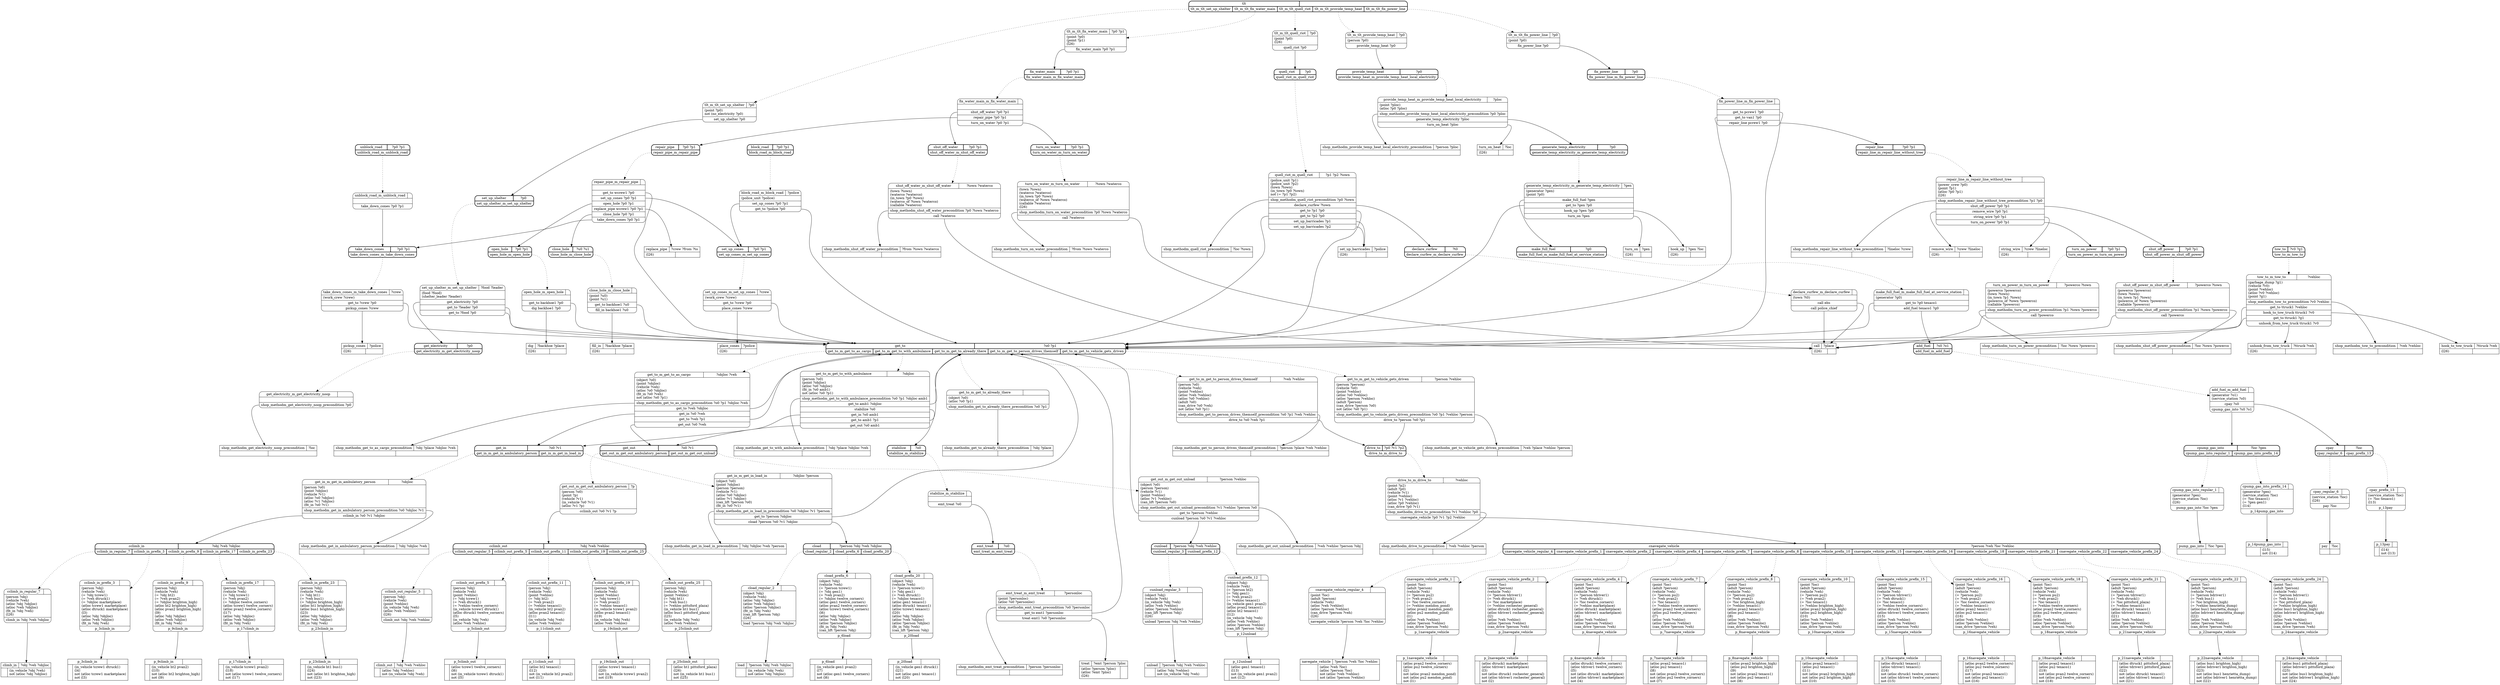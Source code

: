 // Generated by Hype
digraph "somedomain" {
  nodesep=1
  ranksep=1
  // Operators
  node [shape=record]
  "navegate_vehicle" [
    label="{{\N|?person ?veh ?loc ?vehloc}|{|(atloc ?veh ?loc)\l(atloc ?person ?loc)\lnot (atloc ?veh ?vehloc)\lnot (atloc ?person ?vehloc)\l}}"
  ]
  "climb_in" [
    label="{{\N|?obj ?veh ?objloc}|{|(in_vehicle ?obj ?veh)\lnot (atloc ?obj ?objloc)\l}}"
  ]
  "climb_out" [
    label="{{\N|?obj ?veh ?vehloc}|{|(atloc ?obj ?vehloc)\lnot (in_vehicle ?obj ?veh)\l}}"
  ]
  "load" [
    label="{{\N|?person ?obj ?veh ?objloc}|{|(in_vehicle ?obj ?veh)\lnot (atloc ?obj ?objloc)\l}}"
  ]
  "unload" [
    label="{{\N|?person ?obj ?veh ?vehloc}|{|(atloc ?obj ?vehloc)\lnot (in_vehicle ?obj ?veh)\l}}"
  ]
  "treat" [
    label="{{\N|?emt ?person ?ploc}|{(atloc ?person ?ploc)\l(atloc ?emt ?ploc)\l(l26)\l|}}"
  ]
  "call" [
    label="{{\N|?place}|{(l26)\l|}}"
  ]
  "remove_wire" [
    label="{{\N|?crew ?lineloc}|{(l26)\l|}}"
  ]
  "string_wire" [
    label="{{\N|?crew ?lineloc}|{(l26)\l|}}"
  ]
  "hook_up" [
    label="{{\N|?gen ?loc}|{(l26)\l|}}"
  ]
  "turn_on" [
    label="{{\N|?gen}|{(l26)\l|}}"
  ]
  "pay" [
    label="{{\N|?loc}|{|}}"
  ]
  "pump_gas_into" [
    label="{{\N|?loc ?gen}|{|}}"
  ]
  "turn_on_heat" [
    label="{{\N|?loc}|{(l26)\l|}}"
  ]
  "set_up_barricades" [
    label="{{\N|?police}|{(l26)\l|}}"
  ]
  "place_cones" [
    label="{{\N|?police}|{(l26)\l|}}"
  ]
  "pickup_cones" [
    label="{{\N|?police}|{(l26)\l|}}"
  ]
  "hook_to_tow_truck" [
    label="{{\N|?ttruck ?veh}|{(l26)\l|}}"
  ]
  "unhook_from_tow_truck" [
    label="{{\N|?ttruck ?veh}|{(l26)\l|}}"
  ]
  "dig" [
    label="{{\N|?backhoe ?place}|{(l26)\l|}}"
  ]
  "fill_in" [
    label="{{\N|?backhoe ?place}|{(l26)\l|}}"
  ]
  "replace_pipe" [
    label="{{\N|?crew ?from ?to}|{(l26)\l|}}"
  ]
  "p_1navegate_vehicle" [
    label="{{\N|}|{|(atloc pvan2 twelve_corners)\l(atloc pu2 twelve_corners)\l(l2)\lnot (atloc pvan2 mendon_pond)\lnot (atloc pu2 mendon_pond)\lnot (l1)\l}}"
  ]
  "p_2navegate_vehicle" [
    label="{{\N|}|{|(atloc dtruck1 marketplace)\l(atloc tdriver1 marketplace)\l(l3)\lnot (atloc dtruck1 rochester_general)\lnot (atloc tdriver1 rochester_general)\lnot (l2)\l}}"
  ]
  "p_3climb_in" [
    label="{{\N|}|{|(in_vehicle tcrew1 dtruck1)\l(l4)\lnot (atloc tcrew1 marketplace)\lnot (l3)\l}}"
  ]
  "p_4navegate_vehicle" [
    label="{{\N|}|{|(atloc dtruck1 twelve_corners)\l(atloc tdriver1 twelve_corners)\l(l5)\lnot (atloc dtruck1 marketplace)\lnot (atloc tdriver1 marketplace)\lnot (l4)\l}}"
  ]
  "p_5climb_out" [
    label="{{\N|}|{|(atloc tcrew1 twelve_corners)\l(l6)\lnot (in_vehicle tcrew1 dtruck1)\lnot (l5)\l}}"
  ]
  "p_6load" [
    label="{{\N|}|{|(in_vehicle gen1 pvan2)\l(l7)\lnot (atloc gen1 twelve_corners)\lnot (l6)\l}}"
  ]
  "p_7navegate_vehicle" [
    label="{{\N|}|{|(atloc pvan2 texaco1)\l(atloc pu2 texaco1)\l(l8)\lnot (atloc pvan2 twelve_corners)\lnot (atloc pu2 twelve_corners)\lnot (l7)\l}}"
  ]
  "p_8navegate_vehicle" [
    label="{{\N|}|{|(atloc pvan2 brighton_high)\l(atloc pu2 brighton_high)\l(l9)\lnot (atloc pvan2 texaco1)\lnot (atloc pu2 texaco1)\lnot (l8)\l}}"
  ]
  "p_9climb_in" [
    label="{{\N|}|{|(in_vehicle ht2 pvan2)\l(l10)\lnot (atloc ht2 brighton_high)\lnot (l9)\l}}"
  ]
  "p_10navegate_vehicle" [
    label="{{\N|}|{|(atloc pvan2 texaco1)\l(atloc pu2 texaco1)\l(l11)\lnot (atloc pvan2 brighton_high)\lnot (atloc pu2 brighton_high)\lnot (l10)\l}}"
  ]
  "p_11climb_out" [
    label="{{\N|}|{|(atloc ht2 texaco1)\l(l12)\lnot (in_vehicle ht2 pvan2)\lnot (l11)\l}}"
  ]
  "p_12unload" [
    label="{{\N|}|{|(atloc gen1 texaco1)\l(l13)\lnot (in_vehicle gen1 pvan2)\lnot (l12)\l}}"
  ]
  "p_13pay" [
    label="{{\N|}|{|(l14)\lnot (l13)\l}}"
  ]
  "p_14pump_gas_into" [
    label="{{\N|}|{|(l15)\lnot (l14)\l}}"
  ]
  "p_15navegate_vehicle" [
    label="{{\N|}|{|(atloc dtruck1 texaco1)\l(atloc tdriver1 texaco1)\l(l16)\lnot (atloc dtruck1 twelve_corners)\lnot (atloc tdriver1 twelve_corners)\lnot (l15)\l}}"
  ]
  "p_16navegate_vehicle" [
    label="{{\N|}|{|(atloc pvan2 twelve_corners)\l(atloc pu2 twelve_corners)\l(l17)\lnot (atloc pvan2 texaco1)\lnot (atloc pu2 texaco1)\lnot (l16)\l}}"
  ]
  "p_17climb_in" [
    label="{{\N|}|{|(in_vehicle tcrew1 pvan2)\l(l18)\lnot (atloc tcrew1 twelve_corners)\lnot (l17)\l}}"
  ]
  "p_18navegate_vehicle" [
    label="{{\N|}|{|(atloc pvan2 texaco1)\l(atloc pu2 texaco1)\l(l19)\lnot (atloc pvan2 twelve_corners)\lnot (atloc pu2 twelve_corners)\lnot (l18)\l}}"
  ]
  "p_19climb_out" [
    label="{{\N|}|{|(atloc tcrew1 texaco1)\l(l20)\lnot (in_vehicle tcrew1 pvan2)\lnot (l19)\l}}"
  ]
  "p_20load" [
    label="{{\N|}|{|(in_vehicle gen1 dtruck1)\l(l21)\lnot (atloc gen1 texaco1)\lnot (l20)\l}}"
  ]
  "p_21navegate_vehicle" [
    label="{{\N|}|{|(atloc dtruck1 pittsford_plaza)\l(atloc tdriver1 pittsford_plaza)\l(l22)\lnot (atloc dtruck1 texaco1)\lnot (atloc tdriver1 texaco1)\lnot (l21)\l}}"
  ]
  "p_22navegate_vehicle" [
    label="{{\N|}|{|(atloc bus1 brighton_high)\l(atloc bdriver1 brighton_high)\l(l23)\lnot (atloc bus1 henrietta_dump)\lnot (atloc bdriver1 henrietta_dump)\lnot (l22)\l}}"
  ]
  "p_23climb_in" [
    label="{{\N|}|{|(in_vehicle ht1 bus1)\l(l24)\lnot (atloc ht1 brighton_high)\lnot (l23)\l}}"
  ]
  "p_24navegate_vehicle" [
    label="{{\N|}|{|(atloc bus1 pittsford_plaza)\l(atloc bdriver1 pittsford_plaza)\l(l25)\lnot (atloc bus1 brighton_high)\lnot (atloc bdriver1 brighton_high)\lnot (l24)\l}}"
  ]
  "p_25climb_out" [
    label="{{\N|}|{|(atloc ht1 pittsford_plaza)\l(l26)\lnot (in_vehicle ht1 bus1)\lnot (l25)\l}}"
  ]
  "shop_methodm_quell_riot_precondition" [
    label="{{\N|?loc ?town}|{|}}"
  ]
  "shop_methodm_provide_temp_heat_local_electricity_precondition" [
    label="{{\N|?person ?ploc}|{|}}"
  ]
  "shop_methodm_get_electricity_noop_precondition" [
    label="{{\N|?loc}|{|}}"
  ]
  "shop_methodm_tow_to_precondition" [
    label="{{\N|?veh ?vehloc}|{|}}"
  ]
  "shop_methodm_repair_line_without_tree_precondition" [
    label="{{\N|?lineloc ?crew}|{|}}"
  ]
  "shop_methodm_shut_off_power_precondition" [
    label="{{\N|?loc ?town ?powerco}|{|}}"
  ]
  "shop_methodm_turn_on_power_precondition" [
    label="{{\N|?loc ?town ?powerco}|{|}}"
  ]
  "shop_methodm_shut_off_water_precondition" [
    label="{{\N|?from ?town ?waterco}|{|}}"
  ]
  "shop_methodm_turn_on_water_precondition" [
    label="{{\N|?from ?town ?waterco}|{|}}"
  ]
  "shop_methodm_emt_treat_precondition" [
    label="{{\N|?person ?personloc}|{|}}"
  ]
  "shop_methodm_get_to_already_there_precondition" [
    label="{{\N|?obj ?place}|{|}}"
  ]
  "shop_methodm_get_to_person_drives_themself_precondition" [
    label="{{\N|?person ?place ?veh ?vehloc}|{|}}"
  ]
  "shop_methodm_get_to_vehicle_gets_driven_precondition" [
    label="{{\N|?veh ?place ?vehloc ?person}|{|}}"
  ]
  "shop_methodm_get_to_as_cargo_precondition" [
    label="{{\N|?obj ?place ?objloc ?veh}|{|}}"
  ]
  "shop_methodm_get_to_with_ambulance_precondition" [
    label="{{\N|?obj ?place ?objloc ?veh}|{|}}"
  ]
  "shop_methodm_drive_to_precondition" [
    label="{{\N|?veh ?vehloc ?person}|{|}}"
  ]
  "shop_methodm_get_in_ambulatory_person_precondition" [
    label="{{\N|?obj ?objloc ?veh}|{|}}"
  ]
  "shop_methodm_get_in_load_in_precondition" [
    label="{{\N|?obj ?objloc ?veh ?person}|{|}}"
  ]
  "shop_methodm_get_out_unload_precondition" [
    label="{{\N|?veh ?vehloc ?person ?obj}|{|}}"
  ]
  // Methods
  node [shape=Mrecord]
  "tlt" [
    style=bold
    label="{{\N|}|{<0>tlt_m_tlt_set_up_shelter|<1>tlt_m_tlt_fix_water_main|<2>tlt_m_tlt_quell_riot|<3>tlt_m_tlt_provide_temp_heat|<4>tlt_m_tlt_fix_power_line}}"
  ]
  "tlt_m_tlt_set_up_shelter" [
    label="{{\N|?p0}|(point ?p0)\lnot (no_electricity ?p0)\l|<0>set_up_shelter ?p0}"
  ]
  "tlt":0 -> "tlt_m_tlt_set_up_shelter" [style=dotted]
  "tlt_m_tlt_set_up_shelter":0 -> "set_up_shelter"
  "tlt_m_tlt_fix_water_main" [
    label="{{\N|?p0 ?p1}|(point ?p0)\l(point ?p1)\l(l26)\l|<0>fix_water_main ?p0 ?p1}"
  ]
  "tlt":1 -> "tlt_m_tlt_fix_water_main" [style=dotted]
  "tlt_m_tlt_fix_water_main":0 -> "fix_water_main"
  "tlt_m_tlt_quell_riot" [
    label="{{\N|?p0}|(point ?p0)\l(l26)\l|<0>quell_riot ?p0}"
  ]
  "tlt":2 -> "tlt_m_tlt_quell_riot" [style=dotted]
  "tlt_m_tlt_quell_riot":0 -> "quell_riot"
  "tlt_m_tlt_provide_temp_heat" [
    label="{{\N|?p0}|(person ?p0)\l|<0>provide_temp_heat ?p0}"
  ]
  "tlt":3 -> "tlt_m_tlt_provide_temp_heat" [style=dotted]
  "tlt_m_tlt_provide_temp_heat":0 -> "provide_temp_heat"
  "tlt_m_tlt_fix_power_line" [
    label="{{\N|?p0}|(point ?p0)\l|<0>fix_power_line ?p0}"
  ]
  "tlt":4 -> "tlt_m_tlt_fix_power_line" [style=dotted]
  "tlt_m_tlt_fix_power_line":0 -> "fix_power_line"
  "set_up_shelter" [
    style=bold
    label="{{\N|?p0}|{<0>set_up_shelter_m_set_up_shelter}}"
  ]
  "set_up_shelter_m_set_up_shelter" [
    label="{{\N|?food ?leader}|(food ?food)\l(shelter_leader ?leader)\l|<0>get_electricity ?p0|<1>get_to ?leader ?p0|<2>get_to ?food ?p0}"
  ]
  "set_up_shelter":0 -> "set_up_shelter_m_set_up_shelter" [style=dotted]
  "set_up_shelter_m_set_up_shelter":0 -> "get_electricity"
  "set_up_shelter_m_set_up_shelter":1 -> "get_to"
  "set_up_shelter_m_set_up_shelter":2 -> "get_to"
  "fix_water_main" [
    style=bold
    label="{{\N|?p0 ?p1}|{<0>fix_water_main_m_fix_water_main}}"
  ]
  "fix_water_main_m_fix_water_main" [
    label="{{\N|}||<0>shut_off_water ?p0 ?p1|<1>repair_pipe ?p0 ?p1|<2>turn_on_water ?p0 ?p1}"
  ]
  "fix_water_main":0 -> "fix_water_main_m_fix_water_main" [style=dotted]
  "fix_water_main_m_fix_water_main":0 -> "shut_off_water"
  "fix_water_main_m_fix_water_main":1 -> "repair_pipe"
  "fix_water_main_m_fix_water_main":2 -> "turn_on_water"
  "quell_riot" [
    style=bold
    label="{{\N|?p0}|{<0>quell_riot_m_quell_riot}}"
  ]
  "quell_riot_m_quell_riot" [
    label="{{\N|?p1 ?p2 ?town}|(police_unit ?p1)\l(police_unit ?p2)\l(town ?town)\l(in_town ?p0 ?town)\lnot (= ?p1 ?p2)\l|<0>shop_methodm_quell_riot_precondition ?p0 ?town|<1>declare_curfew ?town|<2>get_to ?p1 ?p0|<3>get_to ?p2 ?p0|<4>set_up_barricades ?p1|<5>set_up_barricades ?p2}"
  ]
  "quell_riot":0 -> "quell_riot_m_quell_riot" [style=dotted]
  "quell_riot_m_quell_riot":0 -> "shop_methodm_quell_riot_precondition"
  "quell_riot_m_quell_riot":1 -> "declare_curfew"
  "quell_riot_m_quell_riot":2 -> "get_to"
  "quell_riot_m_quell_riot":3 -> "get_to"
  "quell_riot_m_quell_riot":4 -> "set_up_barricades"
  "quell_riot_m_quell_riot":5 -> "set_up_barricades"
  "provide_temp_heat" [
    style=bold
    label="{{\N|?p0}|{<0>provide_temp_heat_m_provide_temp_heat_local_electricity}}"
  ]
  "provide_temp_heat_m_provide_temp_heat_local_electricity" [
    label="{{\N|?ploc}|(point ?ploc)\l(atloc ?p0 ?ploc)\l|<0>shop_methodm_provide_temp_heat_local_electricity_precondition ?p0 ?ploc|<1>generate_temp_electricity ?ploc|<2>turn_on_heat ?ploc}"
  ]
  "provide_temp_heat":0 -> "provide_temp_heat_m_provide_temp_heat_local_electricity" [style=dotted]
  "provide_temp_heat_m_provide_temp_heat_local_electricity":0 -> "shop_methodm_provide_temp_heat_local_electricity_precondition"
  "provide_temp_heat_m_provide_temp_heat_local_electricity":1 -> "generate_temp_electricity"
  "provide_temp_heat_m_provide_temp_heat_local_electricity":2 -> "turn_on_heat"
  "fix_power_line" [
    style=bold
    label="{{\N|?p0}|{<0>fix_power_line_m_fix_power_line}}"
  ]
  "fix_power_line_m_fix_power_line" [
    label="{{\N|}||<0>get_to pcrew1 ?p0|<1>get_to van1 ?p0|<2>repair_line pcrew1 ?p0}"
  ]
  "fix_power_line":0 -> "fix_power_line_m_fix_power_line" [style=dotted]
  "fix_power_line_m_fix_power_line":0 -> "get_to"
  "fix_power_line_m_fix_power_line":1 -> "get_to"
  "fix_power_line_m_fix_power_line":2 -> "repair_line"
  "turn_on_power" [
    style=bold
    label="{{\N|?p0 ?p1}|{<0>turn_on_power_m_turn_on_power}}"
  ]
  "turn_on_power_m_turn_on_power" [
    label="{{\N|?powerco ?town}|(powerco ?powerco)\l(town ?town)\l(in_town ?p1 ?town)\l(powerco_of ?town ?powerco)\l(callable ?powerco)\l|<0>shop_methodm_turn_on_power_precondition ?p1 ?town ?powerco|<1>call ?powerco}"
  ]
  "turn_on_power":0 -> "turn_on_power_m_turn_on_power" [style=dotted]
  "turn_on_power_m_turn_on_power":0 -> "shop_methodm_turn_on_power_precondition"
  "turn_on_power_m_turn_on_power":1 -> "call"
  "close_hole" [
    style=bold
    label="{{\N|?u0 ?u1}|{<0>close_hole_m_close_hole}}"
  ]
  "close_hole_m_close_hole" [
    label="{{\N|}|(point ?u0)\l(point ?u1)\l|<0>get_to backhoe1 ?u0|<1>fill_in backhoe1 ?u0}"
  ]
  "close_hole":0 -> "close_hole_m_close_hole" [style=dotted]
  "close_hole_m_close_hole":0 -> "get_to"
  "close_hole_m_close_hole":1 -> "fill_in"
  "set_up_cones" [
    style=bold
    label="{{\N|?p0 ?p1}|{<0>set_up_cones_m_set_up_cones}}"
  ]
  "set_up_cones_m_set_up_cones" [
    label="{{\N|?crew}|(work_crew ?crew)\l|<0>get_to ?crew ?p0|<1>place_cones ?crew}"
  ]
  "set_up_cones":0 -> "set_up_cones_m_set_up_cones" [style=dotted]
  "set_up_cones_m_set_up_cones":0 -> "get_to"
  "set_up_cones_m_set_up_cones":1 -> "place_cones"
  "get_in" [
    style=bold
    label="{{\N|?o0 ?v1}|{<0>get_in_m_get_in_ambulatory_person|<1>get_in_m_get_in_load_in}}"
  ]
  "get_in_m_get_in_ambulatory_person" [
    label="{{\N|?objloc}|(person ?o0)\l(point ?objloc)\l(vehicle ?v1)\l(atloc ?o0 ?objloc)\l(atloc ?v1 ?objloc)\l(fit_in ?o0 ?v1)\l|<0>shop_methodm_get_in_ambulatory_person_precondition ?o0 ?objloc ?v1|<1>cclimb_in ?o0 ?v1 ?objloc}"
  ]
  "get_in":0 -> "get_in_m_get_in_ambulatory_person" [style=dotted]
  "get_in_m_get_in_ambulatory_person":0 -> "shop_methodm_get_in_ambulatory_person_precondition"
  "get_in_m_get_in_ambulatory_person":1 -> "cclimb_in"
  "get_in_m_get_in_load_in" [
    label="{{\N|?objloc ?person}|(object ?o0)\l(point ?objloc)\l(person ?person)\l(vehicle ?v1)\l(atloc ?o0 ?objloc)\l(atloc ?v1 ?objloc)\l(can_lift ?person ?o0)\l(fit_in ?o0 ?v1)\l|<0>shop_methodm_get_in_load_in_precondition ?o0 ?objloc ?v1 ?person|<1>get_to ?person ?objloc|<2>cload ?person ?o0 ?v1 ?objloc}"
  ]
  "get_in":1 -> "get_in_m_get_in_load_in" [style=dotted]
  "get_in_m_get_in_load_in":0 -> "shop_methodm_get_in_load_in_precondition"
  "get_in_m_get_in_load_in":1 -> "get_to"
  "get_in_m_get_in_load_in":2 -> "cload"
  "get_to" [
    style=bold
    label="{{\N|?o0 ?p1}|{<0>get_to_m_get_to_as_cargo|<1>get_to_m_get_to_with_ambulance|<2>get_to_m_get_to_already_there|<3>get_to_m_get_to_person_drives_themself|<4>get_to_m_get_to_vehicle_gets_driven}}"
  ]
  "get_to_m_get_to_as_cargo" [
    label="{{\N|?objloc ?veh}|(object ?o0)\l(point ?objloc)\l(vehicle ?veh)\l(atloc ?o0 ?objloc)\l(fit_in ?o0 ?veh)\lnot (atloc ?o0 ?p1)\l|<0>shop_methodm_get_to_as_cargo_precondition ?o0 ?p1 ?objloc ?veh|<1>get_to ?veh ?objloc|<2>get_in ?o0 ?veh|<3>get_to ?veh ?p1|<4>get_out ?o0 ?veh}"
  ]
  "get_to":0 -> "get_to_m_get_to_as_cargo" [style=dotted]
  "get_to_m_get_to_as_cargo":0 -> "shop_methodm_get_to_as_cargo_precondition"
  "get_to_m_get_to_as_cargo":1 -> "get_to"
  "get_to_m_get_to_as_cargo":2 -> "get_in"
  "get_to_m_get_to_as_cargo":3 -> "get_to"
  "get_to_m_get_to_as_cargo":4 -> "get_out"
  "get_to_m_get_to_with_ambulance" [
    label="{{\N|?objloc}|(person ?o0)\l(point ?objloc)\l(atloc ?o0 ?objloc)\l(fit_in ?o0 amb1)\lnot (atloc ?o0 ?p1)\l|<0>shop_methodm_get_to_with_ambulance_precondition ?o0 ?p1 ?objloc amb1|<1>get_to amb1 ?objloc|<2>stabilize ?o0|<3>get_in ?o0 amb1|<4>get_to amb1 ?p1|<5>get_out ?o0 amb1}"
  ]
  "get_to":1 -> "get_to_m_get_to_with_ambulance" [style=dotted]
  "get_to_m_get_to_with_ambulance":0 -> "shop_methodm_get_to_with_ambulance_precondition"
  "get_to_m_get_to_with_ambulance":1 -> "get_to"
  "get_to_m_get_to_with_ambulance":2 -> "stabilize"
  "get_to_m_get_to_with_ambulance":3 -> "get_in"
  "get_to_m_get_to_with_ambulance":4 -> "get_to"
  "get_to_m_get_to_with_ambulance":5 -> "get_out"
  "get_to_m_get_to_already_there" [
    label="{{\N|}|(object ?o0)\l(atloc ?o0 ?p1)\l|<0>shop_methodm_get_to_already_there_precondition ?o0 ?p1}"
  ]
  "get_to":2 -> "get_to_m_get_to_already_there" [style=dotted]
  "get_to_m_get_to_already_there":0 -> "shop_methodm_get_to_already_there_precondition"
  "get_to_m_get_to_person_drives_themself" [
    label="{{\N|?veh ?vehloc}|(person ?o0)\l(vehicle ?veh)\l(point ?vehloc)\l(atloc ?veh ?vehloc)\l(atloc ?o0 ?vehloc)\l(adult ?o0)\l(can_drive ?o0 ?veh)\lnot (atloc ?o0 ?p1)\l|<0>shop_methodm_get_to_person_drives_themself_precondition ?o0 ?p1 ?veh ?vehloc|<1>drive_to ?o0 ?veh ?p1}"
  ]
  "get_to":3 -> "get_to_m_get_to_person_drives_themself" [style=dotted]
  "get_to_m_get_to_person_drives_themself":0 -> "shop_methodm_get_to_person_drives_themself_precondition"
  "get_to_m_get_to_person_drives_themself":1 -> "drive_to"
  "get_to_m_get_to_vehicle_gets_driven" [
    label="{{\N|?person ?vehloc}|(person ?person)\l(vehicle ?o0)\l(point ?vehloc)\l(atloc ?o0 ?vehloc)\l(atloc ?person ?vehloc)\l(adult ?person)\l(can_drive ?person ?o0)\lnot (atloc ?o0 ?p1)\l|<0>shop_methodm_get_to_vehicle_gets_driven_precondition ?o0 ?p1 ?vehloc ?person|<1>drive_to ?person ?o0 ?p1}"
  ]
  "get_to":4 -> "get_to_m_get_to_vehicle_gets_driven" [style=dotted]
  "get_to_m_get_to_vehicle_gets_driven":0 -> "shop_methodm_get_to_vehicle_gets_driven_precondition"
  "get_to_m_get_to_vehicle_gets_driven":1 -> "drive_to"
  "block_road" [
    style=bold
    label="{{\N|?p0 ?p1}|{<0>block_road_m_block_road}}"
  ]
  "block_road_m_block_road" [
    label="{{\N|?police}|(police_unit ?police)\l|<0>set_up_cones ?p0 ?p1|<1>get_to ?police ?p0}"
  ]
  "block_road":0 -> "block_road_m_block_road" [style=dotted]
  "block_road_m_block_road":0 -> "set_up_cones"
  "block_road_m_block_road":1 -> "get_to"
  "take_down_cones" [
    style=bold
    label="{{\N|?p0 ?p1}|{<0>take_down_cones_m_take_down_cones}}"
  ]
  "take_down_cones_m_take_down_cones" [
    label="{{\N|?crew}|(work_crew ?crew)\l|<0>get_to ?crew ?p0|<1>pickup_cones ?crew}"
  ]
  "take_down_cones":0 -> "take_down_cones_m_take_down_cones" [style=dotted]
  "take_down_cones_m_take_down_cones":0 -> "get_to"
  "take_down_cones_m_take_down_cones":1 -> "pickup_cones"
  "shut_off_power" [
    style=bold
    label="{{\N|?p0 ?p1}|{<0>shut_off_power_m_shut_off_power}}"
  ]
  "shut_off_power_m_shut_off_power" [
    label="{{\N|?powerco ?town}|(powerco ?powerco)\l(town ?town)\l(in_town ?p1 ?town)\l(powerco_of ?town ?powerco)\l(callable ?powerco)\l|<0>shop_methodm_shut_off_power_precondition ?p1 ?town ?powerco|<1>call ?powerco}"
  ]
  "shut_off_power":0 -> "shut_off_power_m_shut_off_power" [style=dotted]
  "shut_off_power_m_shut_off_power":0 -> "shop_methodm_shut_off_power_precondition"
  "shut_off_power_m_shut_off_power":1 -> "call"
  "open_hole" [
    style=bold
    label="{{\N|?p0 ?p1}|{<0>open_hole_m_open_hole}}"
  ]
  "open_hole_m_open_hole" [
    label="{{\N|}||<0>get_to backhoe1 ?p0|<1>dig backhoe1 ?p0}"
  ]
  "open_hole":0 -> "open_hole_m_open_hole" [style=dotted]
  "open_hole_m_open_hole":0 -> "get_to"
  "open_hole_m_open_hole":1 -> "dig"
  "declare_curfew" [
    style=bold
    label="{{\N|?t0}|{<0>declare_curfew_m_declare_curfew}}"
  ]
  "declare_curfew_m_declare_curfew" [
    label="{{\N|}|(town ?t0)\l|<0>call ebs|<1>call police_chief}"
  ]
  "declare_curfew":0 -> "declare_curfew_m_declare_curfew" [style=dotted]
  "declare_curfew_m_declare_curfew":0 -> "call"
  "declare_curfew_m_declare_curfew":1 -> "call"
  "turn_on_water" [
    style=bold
    label="{{\N|?p0 ?p1}|{<0>turn_on_water_m_turn_on_water}}"
  ]
  "turn_on_water_m_turn_on_water" [
    label="{{\N|?town ?waterco}|(town ?town)\l(waterco ?waterco)\l(in_town ?p0 ?town)\l(waterco_of ?town ?waterco)\l(callable ?waterco)\l(l26)\l|<0>shop_methodm_turn_on_water_precondition ?p0 ?town ?waterco|<1>call ?waterco}"
  ]
  "turn_on_water":0 -> "turn_on_water_m_turn_on_water" [style=dotted]
  "turn_on_water_m_turn_on_water":0 -> "shop_methodm_turn_on_water_precondition"
  "turn_on_water_m_turn_on_water":1 -> "call"
  "shut_off_water" [
    style=bold
    label="{{\N|?p0 ?p1}|{<0>shut_off_water_m_shut_off_water}}"
  ]
  "shut_off_water_m_shut_off_water" [
    label="{{\N|?town ?waterco}|(town ?town)\l(waterco ?waterco)\l(in_town ?p0 ?town)\l(waterco_of ?town ?waterco)\l(callable ?waterco)\l|<0>shop_methodm_shut_off_water_precondition ?p0 ?town ?waterco|<1>call ?waterco}"
  ]
  "shut_off_water":0 -> "shut_off_water_m_shut_off_water" [style=dotted]
  "shut_off_water_m_shut_off_water":0 -> "shop_methodm_shut_off_water_precondition"
  "shut_off_water_m_shut_off_water":1 -> "call"
  "drive_to" [
    style=bold
    label="{{\N|?p0 ?v1 ?p2}|{<0>drive_to_m_drive_to}}"
  ]
  "drive_to_m_drive_to" [
    label="{{\N|?vehloc}|(point ?p2)\l(adult ?p0)\l(vehicle ?v1)\l(point ?vehloc)\l(atloc ?v1 ?vehloc)\l(atloc ?p0 ?vehloc)\l(can_drive ?p0 ?v1)\l|<0>shop_methodm_drive_to_precondition ?v1 ?vehloc ?p0|<1>cnavegate_vehicle ?p0 ?v1 ?p2 ?vehloc}"
  ]
  "drive_to":0 -> "drive_to_m_drive_to" [style=dotted]
  "drive_to_m_drive_to":0 -> "shop_methodm_drive_to_precondition"
  "drive_to_m_drive_to":1 -> "cnavegate_vehicle"
  "stabilize" [
    style=bold
    label="{{\N|?o0}|{<0>stabilize_m_stabilize}}"
  ]
  "stabilize_m_stabilize" [
    label="{{\N|}||<0>emt_treat ?o0}"
  ]
  "stabilize":0 -> "stabilize_m_stabilize" [style=dotted]
  "stabilize_m_stabilize":0 -> "emt_treat"
  "unblock_road" [
    style=bold
    label="{{\N|?p0 ?p1}|{<0>unblock_road_m_unblock_road}}"
  ]
  "unblock_road_m_unblock_road" [
    label="{{\N|}||<0>take_down_cones ?p0 ?p1}"
  ]
  "unblock_road":0 -> "unblock_road_m_unblock_road" [style=dotted]
  "unblock_road_m_unblock_road":0 -> "take_down_cones"
  "tow_to" [
    style=bold
    label="{{\N|?v0 ?g1}|{<0>tow_to_m_tow_to}}"
  ]
  "tow_to_m_tow_to" [
    label="{{\N|?vehloc}|(garbage_dump ?g1)\l(vehicle ?v0)\l(point ?vehloc)\l(atloc ?v0 ?vehloc)\l(point ?g1)\l|<0>shop_methodm_tow_to_precondition ?v0 ?vehloc|<1>get_to ttruck1 ?vehloc|<2>hook_to_tow_truck ttruck1 ?v0|<3>get_to ttruck1 ?g1|<4>unhook_from_tow_truck ttruck1 ?v0}"
  ]
  "tow_to":0 -> "tow_to_m_tow_to" [style=dotted]
  "tow_to_m_tow_to":0 -> "shop_methodm_tow_to_precondition"
  "tow_to_m_tow_to":1 -> "get_to"
  "tow_to_m_tow_to":2 -> "hook_to_tow_truck"
  "tow_to_m_tow_to":3 -> "get_to"
  "tow_to_m_tow_to":4 -> "unhook_from_tow_truck"
  "repair_line" [
    style=bold
    label="{{\N|?p0 ?p1}|{<0>repair_line_m_repair_line_without_tree}}"
  ]
  "repair_line_m_repair_line_without_tree" [
    label="{{\N|}|(power_crew ?p0)\l(point ?p1)\l(atloc ?p0 ?p1)\l(l26)\l|<0>shop_methodm_repair_line_without_tree_precondition ?p1 ?p0|<1>shut_off_power ?p0 ?p1|<2>remove_wire ?p0 ?p1|<3>string_wire ?p0 ?p1|<4>turn_on_power ?p0 ?p1}"
  ]
  "repair_line":0 -> "repair_line_m_repair_line_without_tree" [style=dotted]
  "repair_line_m_repair_line_without_tree":0 -> "shop_methodm_repair_line_without_tree_precondition"
  "repair_line_m_repair_line_without_tree":1 -> "shut_off_power"
  "repair_line_m_repair_line_without_tree":2 -> "remove_wire"
  "repair_line_m_repair_line_without_tree":3 -> "string_wire"
  "repair_line_m_repair_line_without_tree":4 -> "turn_on_power"
  "add_fuel" [
    style=bold
    label="{{\N|?s0 ?o1}|{<0>add_fuel_m_add_fuel}}"
  ]
  "add_fuel_m_add_fuel" [
    label="{{\N|}|(generator ?o1)\l(service_station ?s0)\l|<0>cpay ?s0|<1>cpump_gas_into ?s0 ?o1}"
  ]
  "add_fuel":0 -> "add_fuel_m_add_fuel" [style=dotted]
  "add_fuel_m_add_fuel":0 -> "cpay"
  "add_fuel_m_add_fuel":1 -> "cpump_gas_into"
  "get_out" [
    style=bold
    label="{{\N|?o0 ?v1}|{<0>get_out_m_get_out_ambulatory_person|<1>get_out_m_get_out_unload}}"
  ]
  "get_out_m_get_out_ambulatory_person" [
    label="{{\N|?p}|(person ?o0)\l(point ?p)\l(vehicle ?v1)\l(in_vehicle ?o0 ?v1)\l(atloc ?v1 ?p)\l|<0>cclimb_out ?o0 ?v1 ?p}"
  ]
  "get_out":0 -> "get_out_m_get_out_ambulatory_person" [style=dotted]
  "get_out_m_get_out_ambulatory_person":0 -> "cclimb_out"
  "get_out_m_get_out_unload" [
    label="{{\N|?person ?vehloc}|(object ?o0)\l(person ?person)\l(vehicle ?v1)\l(point ?vehloc)\l(atloc ?v1 ?vehloc)\l(can_lift ?person ?o0)\l|<0>shop_methodm_get_out_unload_precondition ?v1 ?vehloc ?person ?o0|<1>get_to ?person ?vehloc|<2>cunload ?person ?o0 ?v1 ?vehloc}"
  ]
  "get_out":1 -> "get_out_m_get_out_unload" [style=dotted]
  "get_out_m_get_out_unload":0 -> "shop_methodm_get_out_unload_precondition"
  "get_out_m_get_out_unload":1 -> "get_to"
  "get_out_m_get_out_unload":2 -> "cunload"
  "repair_pipe" [
    style=bold
    label="{{\N|?p0 ?p1}|{<0>repair_pipe_m_repair_pipe}}"
  ]
  "repair_pipe_m_repair_pipe" [
    label="{{\N|}||<0>get_to wcrew1 ?p0|<1>set_up_cones ?p0 ?p1|<2>open_hole ?p0 ?p1|<3>replace_pipe wcrew1 ?p0 ?p1|<4>close_hole ?p0 ?p1|<5>take_down_cones ?p0 ?p1}"
  ]
  "repair_pipe":0 -> "repair_pipe_m_repair_pipe" [style=dotted]
  "repair_pipe_m_repair_pipe":0 -> "get_to"
  "repair_pipe_m_repair_pipe":1 -> "set_up_cones"
  "repair_pipe_m_repair_pipe":2 -> "open_hole"
  "repair_pipe_m_repair_pipe":3 -> "replace_pipe"
  "repair_pipe_m_repair_pipe":4 -> "close_hole"
  "repair_pipe_m_repair_pipe":5 -> "take_down_cones"
  "get_electricity" [
    style=bold
    label="{{\N|?p0}|{<0>get_electricity_m_get_electricity_noop}}"
  ]
  "get_electricity_m_get_electricity_noop" [
    label="{{\N|}||<0>shop_methodm_get_electricity_noop_precondition ?p0}"
  ]
  "get_electricity":0 -> "get_electricity_m_get_electricity_noop" [style=dotted]
  "get_electricity_m_get_electricity_noop":0 -> "shop_methodm_get_electricity_noop_precondition"
  "generate_temp_electricity" [
    style=bold
    label="{{\N|?p0}|{<0>generate_temp_electricity_m_generate_temp_electricity}}"
  ]
  "generate_temp_electricity_m_generate_temp_electricity" [
    label="{{\N|?gen}|(generator ?gen)\l(point ?p0)\l|<0>make_full_fuel ?gen|<1>get_to ?gen ?p0|<2>hook_up ?gen ?p0|<3>turn_on ?gen}"
  ]
  "generate_temp_electricity":0 -> "generate_temp_electricity_m_generate_temp_electricity" [style=dotted]
  "generate_temp_electricity_m_generate_temp_electricity":0 -> "make_full_fuel"
  "generate_temp_electricity_m_generate_temp_electricity":1 -> "get_to"
  "generate_temp_electricity_m_generate_temp_electricity":2 -> "hook_up"
  "generate_temp_electricity_m_generate_temp_electricity":3 -> "turn_on"
  "emt_treat" [
    style=bold
    label="{{\N|?o0}|{<0>emt_treat_m_emt_treat}}"
  ]
  "emt_treat_m_emt_treat" [
    label="{{\N|?personloc}|(point ?personloc)\l(atloc ?o0 ?personloc)\l|<0>shop_methodm_emt_treat_precondition ?o0 ?personloc|<1>get_to emt1 ?personloc|<2>treat emt1 ?o0 ?personloc}"
  ]
  "emt_treat":0 -> "emt_treat_m_emt_treat" [style=dotted]
  "emt_treat_m_emt_treat":0 -> "shop_methodm_emt_treat_precondition"
  "emt_treat_m_emt_treat":1 -> "get_to"
  "emt_treat_m_emt_treat":2 -> "treat"
  "make_full_fuel" [
    style=bold
    label="{{\N|?g0}|{<0>make_full_fuel_m_make_full_fuel_at_service_station}}"
  ]
  "make_full_fuel_m_make_full_fuel_at_service_station" [
    label="{{\N|}|(generator ?g0)\l|<0>get_to ?g0 texaco1|<1>add_fuel texaco1 ?g0}"
  ]
  "make_full_fuel":0 -> "make_full_fuel_m_make_full_fuel_at_service_station" [style=dotted]
  "make_full_fuel_m_make_full_fuel_at_service_station":0 -> "get_to"
  "make_full_fuel_m_make_full_fuel_at_service_station":1 -> "add_fuel"
  "cnavegate_vehicle" [
    style=bold
    label="{{\N|?person ?veh ?loc ?vehloc}|{<0>cnavegate_vehicle_regular_4|<1>cnavegate_vehicle_prefix_1|<2>cnavegate_vehicle_prefix_2|<3>cnavegate_vehicle_prefix_4|<4>cnavegate_vehicle_prefix_7|<5>cnavegate_vehicle_prefix_8|<6>cnavegate_vehicle_prefix_10|<7>cnavegate_vehicle_prefix_15|<8>cnavegate_vehicle_prefix_16|<9>cnavegate_vehicle_prefix_18|<10>cnavegate_vehicle_prefix_21|<11>cnavegate_vehicle_prefix_22|<12>cnavegate_vehicle_prefix_24}}"
  ]
  "cnavegate_vehicle_regular_4" [
    label="{{\N|}|(point ?loc)\l(adult ?person)\l(vehicle ?veh)\l(atloc ?veh ?vehloc)\l(atloc ?person ?vehloc)\l(can_drive ?person ?veh)\l(l26)\l|<0>navegate_vehicle ?person ?veh ?loc ?vehloc}"
  ]
  "cnavegate_vehicle":0 -> "cnavegate_vehicle_regular_4" [style=dotted]
  "cnavegate_vehicle_regular_4":0 -> "navegate_vehicle"
  "cnavegate_vehicle_prefix_1" [
    label="{{\N|}|(point ?loc)\l(adult ?person)\l(vehicle ?veh)\l(= ?person pu2)\l(= ?veh pvan2)\l(= ?loc twelve_corners)\l(= ?vehloc mendon_pond)\l(atloc pvan2 mendon_pond)\l(atloc pu2 mendon_pond)\l(l1)\l(atloc ?veh ?vehloc)\l(atloc ?person ?vehloc)\l(can_drive ?person ?veh)\l|<0>p_1navegate_vehicle}"
  ]
  "cnavegate_vehicle":1 -> "cnavegate_vehicle_prefix_1" [style=dotted]
  "cnavegate_vehicle_prefix_1":0 -> "p_1navegate_vehicle"
  "cnavegate_vehicle_prefix_2" [
    label="{{\N|}|(point ?loc)\l(adult ?person)\l(vehicle ?veh)\l(= ?person tdriver1)\l(= ?veh dtruck1)\l(= ?loc marketplace)\l(= ?vehloc rochester_general)\l(atloc dtruck1 rochester_general)\l(atloc tdriver1 rochester_general)\l(l2)\l(atloc ?veh ?vehloc)\l(atloc ?person ?vehloc)\l(can_drive ?person ?veh)\l|<0>p_2navegate_vehicle}"
  ]
  "cnavegate_vehicle":2 -> "cnavegate_vehicle_prefix_2" [style=dotted]
  "cnavegate_vehicle_prefix_2":0 -> "p_2navegate_vehicle"
  "cnavegate_vehicle_prefix_4" [
    label="{{\N|}|(point ?loc)\l(adult ?person)\l(vehicle ?veh)\l(= ?person tdriver1)\l(= ?veh dtruck1)\l(= ?loc twelve_corners)\l(= ?vehloc marketplace)\l(atloc dtruck1 marketplace)\l(atloc tdriver1 marketplace)\l(l4)\l(atloc ?veh ?vehloc)\l(atloc ?person ?vehloc)\l(can_drive ?person ?veh)\l|<0>p_4navegate_vehicle}"
  ]
  "cnavegate_vehicle":3 -> "cnavegate_vehicle_prefix_4" [style=dotted]
  "cnavegate_vehicle_prefix_4":0 -> "p_4navegate_vehicle"
  "cnavegate_vehicle_prefix_7" [
    label="{{\N|}|(point ?loc)\l(adult ?person)\l(vehicle ?veh)\l(= ?person pu2)\l(= ?veh pvan2)\l(= ?loc texaco1)\l(= ?vehloc twelve_corners)\l(atloc pvan2 twelve_corners)\l(atloc pu2 twelve_corners)\l(l7)\l(atloc ?veh ?vehloc)\l(atloc ?person ?vehloc)\l(can_drive ?person ?veh)\l|<0>p_7navegate_vehicle}"
  ]
  "cnavegate_vehicle":4 -> "cnavegate_vehicle_prefix_7" [style=dotted]
  "cnavegate_vehicle_prefix_7":0 -> "p_7navegate_vehicle"
  "cnavegate_vehicle_prefix_8" [
    label="{{\N|}|(point ?loc)\l(adult ?person)\l(vehicle ?veh)\l(= ?person pu2)\l(= ?veh pvan2)\l(= ?loc brighton_high)\l(= ?vehloc texaco1)\l(atloc pvan2 texaco1)\l(atloc pu2 texaco1)\l(l8)\l(atloc ?veh ?vehloc)\l(atloc ?person ?vehloc)\l(can_drive ?person ?veh)\l|<0>p_8navegate_vehicle}"
  ]
  "cnavegate_vehicle":5 -> "cnavegate_vehicle_prefix_8" [style=dotted]
  "cnavegate_vehicle_prefix_8":0 -> "p_8navegate_vehicle"
  "cnavegate_vehicle_prefix_10" [
    label="{{\N|}|(point ?loc)\l(adult ?person)\l(vehicle ?veh)\l(= ?person pu2)\l(= ?veh pvan2)\l(= ?loc texaco1)\l(= ?vehloc brighton_high)\l(atloc pvan2 brighton_high)\l(atloc pu2 brighton_high)\l(l10)\l(atloc ?veh ?vehloc)\l(atloc ?person ?vehloc)\l(can_drive ?person ?veh)\l|<0>p_10navegate_vehicle}"
  ]
  "cnavegate_vehicle":6 -> "cnavegate_vehicle_prefix_10" [style=dotted]
  "cnavegate_vehicle_prefix_10":0 -> "p_10navegate_vehicle"
  "cnavegate_vehicle_prefix_15" [
    label="{{\N|}|(point ?loc)\l(adult ?person)\l(vehicle ?veh)\l(= ?person tdriver1)\l(= ?veh dtruck1)\l(= ?loc texaco1)\l(= ?vehloc twelve_corners)\l(atloc dtruck1 twelve_corners)\l(atloc tdriver1 twelve_corners)\l(l15)\l(atloc ?veh ?vehloc)\l(atloc ?person ?vehloc)\l(can_drive ?person ?veh)\l|<0>p_15navegate_vehicle}"
  ]
  "cnavegate_vehicle":7 -> "cnavegate_vehicle_prefix_15" [style=dotted]
  "cnavegate_vehicle_prefix_15":0 -> "p_15navegate_vehicle"
  "cnavegate_vehicle_prefix_16" [
    label="{{\N|}|(point ?loc)\l(adult ?person)\l(vehicle ?veh)\l(= ?person pu2)\l(= ?veh pvan2)\l(= ?loc twelve_corners)\l(= ?vehloc texaco1)\l(atloc pvan2 texaco1)\l(atloc pu2 texaco1)\l(l16)\l(atloc ?veh ?vehloc)\l(atloc ?person ?vehloc)\l(can_drive ?person ?veh)\l|<0>p_16navegate_vehicle}"
  ]
  "cnavegate_vehicle":8 -> "cnavegate_vehicle_prefix_16" [style=dotted]
  "cnavegate_vehicle_prefix_16":0 -> "p_16navegate_vehicle"
  "cnavegate_vehicle_prefix_18" [
    label="{{\N|}|(point ?loc)\l(adult ?person)\l(vehicle ?veh)\l(= ?person pu2)\l(= ?veh pvan2)\l(= ?loc texaco1)\l(= ?vehloc twelve_corners)\l(atloc pvan2 twelve_corners)\l(atloc pu2 twelve_corners)\l(l18)\l(atloc ?veh ?vehloc)\l(atloc ?person ?vehloc)\l(can_drive ?person ?veh)\l|<0>p_18navegate_vehicle}"
  ]
  "cnavegate_vehicle":9 -> "cnavegate_vehicle_prefix_18" [style=dotted]
  "cnavegate_vehicle_prefix_18":0 -> "p_18navegate_vehicle"
  "cnavegate_vehicle_prefix_21" [
    label="{{\N|}|(point ?loc)\l(adult ?person)\l(vehicle ?veh)\l(= ?person tdriver1)\l(= ?veh dtruck1)\l(= ?loc pittsford_plaza)\l(= ?vehloc texaco1)\l(atloc dtruck1 texaco1)\l(atloc tdriver1 texaco1)\l(l21)\l(atloc ?veh ?vehloc)\l(atloc ?person ?vehloc)\l(can_drive ?person ?veh)\l|<0>p_21navegate_vehicle}"
  ]
  "cnavegate_vehicle":10 -> "cnavegate_vehicle_prefix_21" [style=dotted]
  "cnavegate_vehicle_prefix_21":0 -> "p_21navegate_vehicle"
  "cnavegate_vehicle_prefix_22" [
    label="{{\N|}|(point ?loc)\l(adult ?person)\l(vehicle ?veh)\l(= ?person bdriver1)\l(= ?veh bus1)\l(= ?loc brighton_high)\l(= ?vehloc henrietta_dump)\l(atloc bus1 henrietta_dump)\l(atloc bdriver1 henrietta_dump)\l(l22)\l(atloc ?veh ?vehloc)\l(atloc ?person ?vehloc)\l(can_drive ?person ?veh)\l|<0>p_22navegate_vehicle}"
  ]
  "cnavegate_vehicle":11 -> "cnavegate_vehicle_prefix_22" [style=dotted]
  "cnavegate_vehicle_prefix_22":0 -> "p_22navegate_vehicle"
  "cnavegate_vehicle_prefix_24" [
    label="{{\N|}|(point ?loc)\l(adult ?person)\l(vehicle ?veh)\l(= ?person bdriver1)\l(= ?veh bus1)\l(= ?loc pittsford_plaza)\l(= ?vehloc brighton_high)\l(atloc bus1 brighton_high)\l(atloc bdriver1 brighton_high)\l(l24)\l(atloc ?veh ?vehloc)\l(atloc ?person ?vehloc)\l(can_drive ?person ?veh)\l|<0>p_24navegate_vehicle}"
  ]
  "cnavegate_vehicle":12 -> "cnavegate_vehicle_prefix_24" [style=dotted]
  "cnavegate_vehicle_prefix_24":0 -> "p_24navegate_vehicle"
  "cclimb_in" [
    style=bold
    label="{{\N|?obj ?veh ?objloc}|{<0>cclimb_in_regular_7|<1>cclimb_in_prefix_3|<2>cclimb_in_prefix_9|<3>cclimb_in_prefix_17|<4>cclimb_in_prefix_23}}"
  ]
  "cclimb_in_regular_7" [
    label="{{\N|}|(person ?obj)\l(vehicle ?veh)\l(atloc ?obj ?objloc)\l(atloc ?veh ?objloc)\l(fit_in ?obj ?veh)\l(l26)\l|<0>climb_in ?obj ?veh ?objloc}"
  ]
  "cclimb_in":0 -> "cclimb_in_regular_7" [style=dotted]
  "cclimb_in_regular_7":0 -> "climb_in"
  "cclimb_in_prefix_3" [
    label="{{\N|}|(person ?obj)\l(vehicle ?veh)\l(= ?obj tcrew1)\l(= ?veh dtruck1)\l(= ?objloc marketplace)\l(atloc tcrew1 marketplace)\l(atloc dtruck1 marketplace)\l(l3)\l(atloc ?obj ?objloc)\l(atloc ?veh ?objloc)\l(fit_in ?obj ?veh)\l|<0>p_3climb_in}"
  ]
  "cclimb_in":1 -> "cclimb_in_prefix_3" [style=dotted]
  "cclimb_in_prefix_3":0 -> "p_3climb_in"
  "cclimb_in_prefix_9" [
    label="{{\N|}|(person ?obj)\l(vehicle ?veh)\l(= ?obj ht2)\l(= ?veh pvan2)\l(= ?objloc brighton_high)\l(atloc ht2 brighton_high)\l(atloc pvan2 brighton_high)\l(l9)\l(atloc ?obj ?objloc)\l(atloc ?veh ?objloc)\l(fit_in ?obj ?veh)\l|<0>p_9climb_in}"
  ]
  "cclimb_in":2 -> "cclimb_in_prefix_9" [style=dotted]
  "cclimb_in_prefix_9":0 -> "p_9climb_in"
  "cclimb_in_prefix_17" [
    label="{{\N|}|(person ?obj)\l(vehicle ?veh)\l(= ?obj tcrew1)\l(= ?veh pvan2)\l(= ?objloc twelve_corners)\l(atloc tcrew1 twelve_corners)\l(atloc pvan2 twelve_corners)\l(l17)\l(atloc ?obj ?objloc)\l(atloc ?veh ?objloc)\l(fit_in ?obj ?veh)\l|<0>p_17climb_in}"
  ]
  "cclimb_in":3 -> "cclimb_in_prefix_17" [style=dotted]
  "cclimb_in_prefix_17":0 -> "p_17climb_in"
  "cclimb_in_prefix_23" [
    label="{{\N|}|(person ?obj)\l(vehicle ?veh)\l(= ?obj ht1)\l(= ?veh bus1)\l(= ?objloc brighton_high)\l(atloc ht1 brighton_high)\l(atloc bus1 brighton_high)\l(l23)\l(atloc ?obj ?objloc)\l(atloc ?veh ?objloc)\l(fit_in ?obj ?veh)\l|<0>p_23climb_in}"
  ]
  "cclimb_in":4 -> "cclimb_in_prefix_23" [style=dotted]
  "cclimb_in_prefix_23":0 -> "p_23climb_in"
  "cpump_gas_into" [
    style=bold
    label="{{\N|?loc ?gen}|{<0>cpump_gas_into_regular_1|<1>cpump_gas_into_prefix_14}}"
  ]
  "cpump_gas_into_regular_1" [
    label="{{\N|}|(generator ?gen)\l(service_station ?loc)\l(l26)\l|<0>pump_gas_into ?loc ?gen}"
  ]
  "cpump_gas_into":0 -> "cpump_gas_into_regular_1" [style=dotted]
  "cpump_gas_into_regular_1":0 -> "pump_gas_into"
  "cpump_gas_into_prefix_14" [
    label="{{\N|}|(generator ?gen)\l(service_station ?loc)\l(= ?loc texaco1)\l(= ?gen gen1)\l(l14)\l|<0>p_14pump_gas_into}"
  ]
  "cpump_gas_into":1 -> "cpump_gas_into_prefix_14" [style=dotted]
  "cpump_gas_into_prefix_14":0 -> "p_14pump_gas_into"
  "cload" [
    style=bold
    label="{{\N|?person ?obj ?veh ?objloc}|{<0>cload_regular_2|<1>cload_prefix_6|<2>cload_prefix_20}}"
  ]
  "cload_regular_2" [
    label="{{\N|}|(object ?obj)\l(vehicle ?veh)\l(atloc ?obj ?objloc)\l(atloc ?veh ?objloc)\l(atloc ?person ?objloc)\l(fit_in ?obj ?veh)\l(can_lift ?person ?obj)\l(l26)\l|<0>load ?person ?obj ?veh ?objloc}"
  ]
  "cload":0 -> "cload_regular_2" [style=dotted]
  "cload_regular_2":0 -> "load"
  "cload_prefix_6" [
    label="{{\N|}|(object ?obj)\l(vehicle ?veh)\l(= ?person tcrew1)\l(= ?obj gen1)\l(= ?veh pvan2)\l(= ?objloc twelve_corners)\l(atloc gen1 twelve_corners)\l(atloc pvan2 twelve_corners)\l(atloc tcrew1 twelve_corners)\l(l6)\l(atloc ?obj ?objloc)\l(atloc ?veh ?objloc)\l(atloc ?person ?objloc)\l(fit_in ?obj ?veh)\l(can_lift ?person ?obj)\l|<0>p_6load}"
  ]
  "cload":1 -> "cload_prefix_6" [style=dotted]
  "cload_prefix_6":0 -> "p_6load"
  "cload_prefix_20" [
    label="{{\N|}|(object ?obj)\l(vehicle ?veh)\l(= ?person tcrew1)\l(= ?obj gen1)\l(= ?veh dtruck1)\l(= ?objloc texaco1)\l(atloc gen1 texaco1)\l(atloc dtruck1 texaco1)\l(atloc tcrew1 texaco1)\l(l20)\l(atloc ?obj ?objloc)\l(atloc ?veh ?objloc)\l(atloc ?person ?objloc)\l(fit_in ?obj ?veh)\l(can_lift ?person ?obj)\l|<0>p_20load}"
  ]
  "cload":2 -> "cload_prefix_20" [style=dotted]
  "cload_prefix_20":0 -> "p_20load"
  "cunload" [
    style=bold
    label="{{\N|?person ?obj ?veh ?vehloc}|{<0>cunload_regular_3|<1>cunload_prefix_12}}"
  ]
  "cunload_regular_3" [
    label="{{\N|}|(object ?obj)\l(vehicle ?veh)\l(in_vehicle ?obj ?veh)\l(atloc ?veh ?vehloc)\l(atloc ?person ?vehloc)\l(can_lift ?person ?obj)\l(l26)\l|<0>unload ?person ?obj ?veh ?vehloc}"
  ]
  "cunload":0 -> "cunload_regular_3" [style=dotted]
  "cunload_regular_3":0 -> "unload"
  "cunload_prefix_12" [
    label="{{\N|}|(object ?obj)\l(vehicle ?veh)\l(= ?person ht2)\l(= ?obj gen1)\l(= ?veh pvan2)\l(= ?vehloc texaco1)\l(in_vehicle gen1 pvan2)\l(atloc pvan2 texaco1)\l(atloc ht2 texaco1)\l(l12)\l(in_vehicle ?obj ?veh)\l(atloc ?veh ?vehloc)\l(atloc ?person ?vehloc)\l(can_lift ?person ?obj)\l|<0>p_12unload}"
  ]
  "cunload":1 -> "cunload_prefix_12" [style=dotted]
  "cunload_prefix_12":0 -> "p_12unload"
  "cclimb_out" [
    style=bold
    label="{{\N|?obj ?veh ?vehloc}|{<0>cclimb_out_regular_5|<1>cclimb_out_prefix_5|<2>cclimb_out_prefix_11|<3>cclimb_out_prefix_19|<4>cclimb_out_prefix_25}}"
  ]
  "cclimb_out_regular_5" [
    label="{{\N|}|(person ?obj)\l(vehicle ?veh)\l(point ?vehloc)\l(in_vehicle ?obj ?veh)\l(atloc ?veh ?vehloc)\l(l26)\l|<0>climb_out ?obj ?veh ?vehloc}"
  ]
  "cclimb_out":0 -> "cclimb_out_regular_5" [style=dotted]
  "cclimb_out_regular_5":0 -> "climb_out"
  "cclimb_out_prefix_5" [
    label="{{\N|}|(person ?obj)\l(vehicle ?veh)\l(point ?vehloc)\l(= ?obj tcrew1)\l(= ?veh dtruck1)\l(= ?vehloc twelve_corners)\l(in_vehicle tcrew1 dtruck1)\l(atloc dtruck1 twelve_corners)\l(l5)\l(in_vehicle ?obj ?veh)\l(atloc ?veh ?vehloc)\l|<0>p_5climb_out}"
  ]
  "cclimb_out":1 -> "cclimb_out_prefix_5" [style=dotted]
  "cclimb_out_prefix_5":0 -> "p_5climb_out"
  "cclimb_out_prefix_11" [
    label="{{\N|}|(person ?obj)\l(vehicle ?veh)\l(point ?vehloc)\l(= ?obj ht2)\l(= ?veh pvan2)\l(= ?vehloc texaco1)\l(in_vehicle ht2 pvan2)\l(atloc pvan2 texaco1)\l(l11)\l(in_vehicle ?obj ?veh)\l(atloc ?veh ?vehloc)\l|<0>p_11climb_out}"
  ]
  "cclimb_out":2 -> "cclimb_out_prefix_11" [style=dotted]
  "cclimb_out_prefix_11":0 -> "p_11climb_out"
  "cclimb_out_prefix_19" [
    label="{{\N|}|(person ?obj)\l(vehicle ?veh)\l(point ?vehloc)\l(= ?obj tcrew1)\l(= ?veh pvan2)\l(= ?vehloc texaco1)\l(in_vehicle tcrew1 pvan2)\l(atloc pvan2 texaco1)\l(l19)\l(in_vehicle ?obj ?veh)\l(atloc ?veh ?vehloc)\l|<0>p_19climb_out}"
  ]
  "cclimb_out":3 -> "cclimb_out_prefix_19" [style=dotted]
  "cclimb_out_prefix_19":0 -> "p_19climb_out"
  "cclimb_out_prefix_25" [
    label="{{\N|}|(person ?obj)\l(vehicle ?veh)\l(point ?vehloc)\l(= ?obj ht1)\l(= ?veh bus1)\l(= ?vehloc pittsford_plaza)\l(in_vehicle ht1 bus1)\l(atloc bus1 pittsford_plaza)\l(l25)\l(in_vehicle ?obj ?veh)\l(atloc ?veh ?vehloc)\l|<0>p_25climb_out}"
  ]
  "cclimb_out":4 -> "cclimb_out_prefix_25" [style=dotted]
  "cclimb_out_prefix_25":0 -> "p_25climb_out"
  "cpay" [
    style=bold
    label="{{\N|?loc}|{<0>cpay_regular_6|<1>cpay_prefix_13}}"
  ]
  "cpay_regular_6" [
    label="{{\N|}|(service_station ?loc)\l(l26)\l|<0>pay ?loc}"
  ]
  "cpay":0 -> "cpay_regular_6" [style=dotted]
  "cpay_regular_6":0 -> "pay"
  "cpay_prefix_13" [
    label="{{\N|}|(service_station ?loc)\l(= ?loc texaco1)\l(l13)\l|<0>p_13pay}"
  ]
  "cpay":1 -> "cpay_prefix_13" [style=dotted]
  "cpay_prefix_13":0 -> "p_13pay"
}